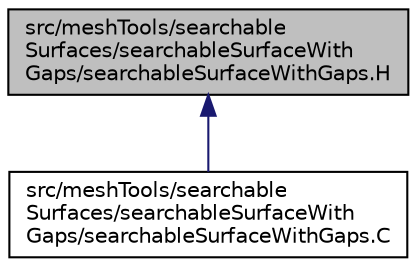 digraph "src/meshTools/searchableSurfaces/searchableSurfaceWithGaps/searchableSurfaceWithGaps.H"
{
  bgcolor="transparent";
  edge [fontname="Helvetica",fontsize="10",labelfontname="Helvetica",labelfontsize="10"];
  node [fontname="Helvetica",fontsize="10",shape=record];
  Node1 [label="src/meshTools/searchable\lSurfaces/searchableSurfaceWith\lGaps/searchableSurfaceWithGaps.H",height=0.2,width=0.4,color="black", fillcolor="grey75", style="filled" fontcolor="black"];
  Node1 -> Node2 [dir="back",color="midnightblue",fontsize="10",style="solid",fontname="Helvetica"];
  Node2 [label="src/meshTools/searchable\lSurfaces/searchableSurfaceWith\lGaps/searchableSurfaceWithGaps.C",height=0.2,width=0.4,color="black",URL="$searchableSurfaceWithGaps_8C.html"];
}
